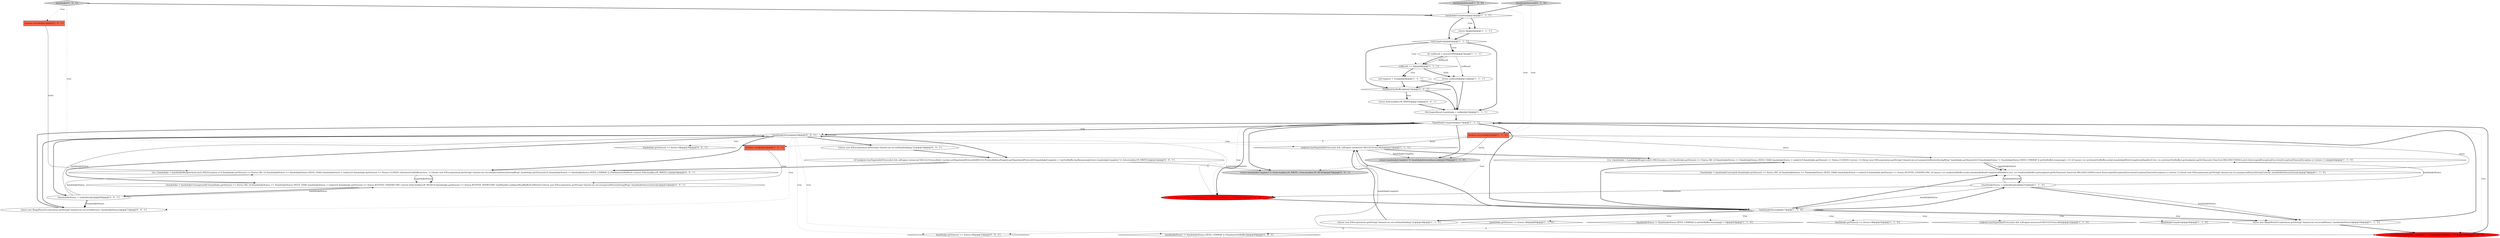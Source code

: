 digraph {
2 [style = filled, label = "sniComplete = true@@@9@@@['1', '1', '1']", fillcolor = white, shape = ellipse image = "AAA0AAABBB1BBB"];
41 [style = filled, label = "{try {handshake = handshakeWrap(write)}catch (SSLException e) if (handshake.getStatus() == Status.OK) {if (handshakeStatus == HandshakeStatus.NEED_TASK) handshakeStatus = tasks()}if (handshake.getStatus() == Status.CLOSED) {flush(netOutBuffer)return -1}{throw new IOException(sm.getString(\"channel.nio.ssl.unexpectedStatusDuringWrap\",handshake.getStatus()))}if (handshakeStatus != HandshakeStatus.NEED_UNWRAP || (!flush(netOutBuffer))) {return SelectionKey.OP_WRITE}}@@@29@@@['0', '0', '1']", fillcolor = white, shape = ellipse image = "AAA0AAABBB3BBB"];
38 [style = filled, label = "{if (endpoint.hasNegotiableProtocols() && sslEngine instanceof SSLUtil.ProtocolInfo) {socket.setNegotiatedProtocol(((SSLUtil.ProtocolInfo)sslEngine).getNegotiatedProtocol())}handshakeComplete = !netOutBuffer.hasRemaining()return handshakeComplete? 0: SelectionKey.OP_WRITE}@@@22@@@['0', '0', '1']", fillcolor = white, shape = ellipse image = "AAA0AAABBB3BBB"];
7 [style = filled, label = "{try {handshake = handshakeWrap()}catch (SSLException e) if (handshake.getStatus() == Status.OK) {if (handshakeStatus == HandshakeStatus.NEED_TASK) handshakeStatus = tasks()}if (handshake.getStatus() == Status.CLOSED) {return -1}{throw new IOException(sm.getString(\"channel.nio.ssl.unexpectedStatusDuringWrap\",handshake.getStatus()))}if (handshakeStatus != HandshakeStatus.NEED_UNWRAP || netOutBuffer.remaining() > 0) {if (async) {sc.write(netOutBuffer,socket,handshakeWriteCompletionHandler)}{try {sc.write(netOutBuffer).get(endpoint.getSoTimeout(),TimeUnit.MILLISECONDS)}catch (InterruptedException|ExecutionException|TimeoutException e) }return 1}}@@@44@@@['1', '1', '0']", fillcolor = white, shape = ellipse image = "AAA0AAABBB1BBB"];
20 [style = filled, label = "{handshakeStatus = tasks()break}@@@102@@@['1', '1', '0']", fillcolor = white, shape = ellipse image = "AAA0AAABBB1BBB"];
16 [style = filled, label = "sniResult == 0@@@8@@@['1', '1', '1']", fillcolor = white, shape = diamond image = "AAA0AAABBB1BBB"];
5 [style = filled, label = "endpoint.hasNegotiableProtocols() && sslEngine instanceof SSLUtil.ProtocolInfo@@@23@@@['1', '1', '1']", fillcolor = white, shape = diamond image = "AAA0AAABBB1BBB"];
33 [style = filled, label = "handshake['0', '0', '1']", fillcolor = lightgray, shape = diamond image = "AAA0AAABBB3BBB"];
28 [style = filled, label = "throw new IllegalStateException(sm.getString(\"channel.nio.ssl.invalidStatus\",handshakeStatus))@@@73@@@['0', '0', '1']", fillcolor = white, shape = ellipse image = "AAA0AAABBB3BBB"];
37 [style = filled, label = "handshake.getStatus() == Status.OK@@@39@@@['0', '0', '1']", fillcolor = white, shape = diamond image = "AAA0AAABBB3BBB"];
25 [style = filled, label = "return 0@@@4@@@['1', '1', '1']", fillcolor = white, shape = ellipse image = "AAA0AAABBB1BBB"];
36 [style = filled, label = "handshake.getStatus() == Status.OK@@@55@@@['0', '0', '1']", fillcolor = white, shape = diamond image = "AAA0AAABBB3BBB"];
29 [style = filled, label = "return SelectionKey.OP_WRITE@@@15@@@['0', '0', '1']", fillcolor = white, shape = ellipse image = "AAA0AAABBB3BBB"];
14 [style = filled, label = "log.debug(\"Handshake complete (\" + handshakeComplete + \"(\")@@@109@@@['1', '0', '0']", fillcolor = red, shape = ellipse image = "AAA1AAABBB1BBB"];
17 [style = filled, label = "endpoint.hasNegotiableProtocols() && sslEngine instanceof SSLUtil.ProtocolInfo@@@22@@@['1', '1', '0']", fillcolor = white, shape = diamond image = "AAA0AAABBB1BBB"];
18 [style = filled, label = "throw new IllegalStateException(sm.getString(\"channel.nio.ssl.invalidStatus\",handshakeStatus))@@@106@@@['1', '1', '0']", fillcolor = white, shape = ellipse image = "AAA0AAABBB1BBB"];
21 [style = filled, label = "boolean async@@@2@@@['1', '1', '0']", fillcolor = tomato, shape = box image = "AAA0AAABBB1BBB"];
40 [style = filled, label = "handshakeStatus@@@18@@@['0', '0', '1']", fillcolor = white, shape = diamond image = "AAA0AAABBB3BBB"];
31 [style = filled, label = "{handshakeStatus = tasks()break}@@@69@@@['0', '0', '1']", fillcolor = white, shape = ellipse image = "AAA0AAABBB3BBB"];
8 [style = filled, label = "SSLEngineResult handshake = null@@@16@@@['1', '1', '1']", fillcolor = white, shape = ellipse image = "AAA0AAABBB1BBB"];
19 [style = filled, label = "handshakeComplete@@@26@@@['1', '1', '0']", fillcolor = white, shape = diamond image = "AAA0AAABBB1BBB"];
23 [style = filled, label = "return sniResult@@@12@@@['1', '1', '1']", fillcolor = white, shape = ellipse image = "AAA0AAABBB1BBB"];
24 [style = filled, label = "handshakeStatus@@@17@@@['1', '1', '0']", fillcolor = white, shape = diamond image = "AAA0AAABBB1BBB"];
39 [style = filled, label = "handshakeStatus != HandshakeStatus.NEED_UNWRAP || (!flush(netOutBuffer))@@@49@@@['0', '0', '1']", fillcolor = white, shape = diamond image = "AAA0AAABBB3BBB"];
10 [style = filled, label = "return handshakeComplete? 0: handshakeInternal(async)@@@109@@@['1', '1', '0']", fillcolor = lightgray, shape = ellipse image = "AAA0AAABBB1BBB"];
11 [style = filled, label = "log.debug(\"Handshake status (\" + handshakeStatus + \"(\")@@@17@@@['1', '0', '0']", fillcolor = red, shape = ellipse image = "AAA1AAABBB1BBB"];
30 [style = filled, label = "return handshakeComplete? 0: (SelectionKey.OP_WRITE | SelectionKey.OP_READ)@@@76@@@['0', '0', '1']", fillcolor = lightgray, shape = ellipse image = "AAA0AAABBB3BBB"];
26 [style = filled, label = "handshakeInternal['0', '1', '0']", fillcolor = lightgray, shape = diamond image = "AAA0AAABBB2BBB"];
27 [style = filled, label = "!flush(netOutBuffer)@@@15@@@['0', '0', '1']", fillcolor = white, shape = diamond image = "AAA0AAABBB3BBB"];
32 [style = filled, label = "boolean write@@@2@@@['0', '0', '1']", fillcolor = tomato, shape = box image = "AAA0AAABBB3BBB"];
35 [style = filled, label = "{throw new IOException(sm.getString(\"channel.nio.ssl.notHandshaking\"))}@@@19@@@['0', '0', '1']", fillcolor = white, shape = ellipse image = "AAA0AAABBB3BBB"];
6 [style = filled, label = "{handshake = handshakeUnwrap()if (handshake.getStatus() == Status.OK) {if (handshakeStatus == HandshakeStatus.NEED_TASK) handshakeStatus = tasks()}if (handshake.getStatus() == Status.BUFFER_UNDERFLOW) {if (async) {sc.read(netInBuffer,socket,handshakeReadCompletionHandler)}{try {sc.read(netInBuffer).get(endpoint.getSoTimeout(),TimeUnit.MILLISECONDS)}catch (InterruptedException|ExecutionException|TimeoutException e) }return 1}{throw new IOException(sm.getString(\"channel.nio.ssl.unexpectedStatusDuringUnwrap\",handshakeStatus))}break}@@@78@@@['1', '1', '0']", fillcolor = white, shape = ellipse image = "AAA0AAABBB1BBB"];
1 [style = filled, label = "!sniComplete@@@6@@@['1', '1', '1']", fillcolor = white, shape = diamond image = "AAA0AAABBB1BBB"];
42 [style = filled, label = "{handshake = handshakeUnwrap(read)if (handshake.getStatus() == Status.OK) {if (handshakeStatus == HandshakeStatus.NEED_TASK) handshakeStatus = tasks()}if (handshake.getStatus() == Status.BUFFER_UNDERFLOW) {return SelectionKey.OP_READ}if (handshake.getStatus() == Status.BUFFER_OVERFLOW) {bufHandler.configureReadBufferForWrite()}{throw new IOException(sm.getString(\"channel.nio.ssl.unexpectedStatusDuringWrap\",handshakeStatus))}break}@@@53@@@['0', '0', '1']", fillcolor = white, shape = ellipse image = "AAA0AAABBB3BBB"];
12 [style = filled, label = "handshakeStatus != HandshakeStatus.NEED_UNWRAP || netOutBuffer.remaining() > 0@@@63@@@['1', '1', '0']", fillcolor = white, shape = diamond image = "AAA0AAABBB1BBB"];
15 [style = filled, label = "handshakeComplete@@@3@@@['1', '1', '1']", fillcolor = white, shape = diamond image = "AAA0AAABBB1BBB"];
3 [style = filled, label = "{throw new IOException(sm.getString(\"channel.nio.ssl.notHandshaking\"))}@@@18@@@['1', '1', '0']", fillcolor = white, shape = ellipse image = "AAA0AAABBB1BBB"];
4 [style = filled, label = "!handshakeComplete@@@17@@@['1', '1', '1']", fillcolor = white, shape = diamond image = "AAA0AAABBB1BBB"];
0 [style = filled, label = "handshakeInternal['1', '0', '0']", fillcolor = lightgray, shape = diamond image = "AAA0AAABBB1BBB"];
22 [style = filled, label = "int sniResult = processSNI()@@@7@@@['1', '1', '1']", fillcolor = white, shape = ellipse image = "AAA0AAABBB1BBB"];
13 [style = filled, label = "handshake.getStatus() == Status.OK@@@54@@@['1', '1', '0']", fillcolor = white, shape = diamond image = "AAA0AAABBB1BBB"];
34 [style = filled, label = "boolean read@@@2@@@['0', '0', '1']", fillcolor = tomato, shape = box image = "AAA0AAABBB3BBB"];
9 [style = filled, label = "handshake.getStatus() == Status.OK@@@80@@@['1', '1', '0']", fillcolor = white, shape = diamond image = "AAA0AAABBB1BBB"];
9->36 [style = dashed, label="0"];
21->7 [style = solid, label="async"];
24->12 [style = dotted, label="true"];
40->39 [style = dotted, label="true"];
25->1 [style = bold, label=""];
11->40 [style = dashed, label="0"];
15->25 [style = bold, label=""];
24->17 [style = dotted, label="true"];
20->7 [style = solid, label="handshakeStatus"];
1->27 [style = bold, label=""];
40->28 [style = dotted, label="true"];
40->5 [style = dotted, label="true"];
38->41 [style = bold, label=""];
7->6 [style = solid, label="handshakeStatus"];
16->23 [style = dotted, label="false"];
40->36 [style = dotted, label="true"];
40->38 [style = bold, label=""];
21->10 [style = solid, label="async"];
40->37 [style = dotted, label="true"];
0->15 [style = bold, label=""];
3->5 [style = bold, label=""];
28->4 [style = bold, label=""];
0->21 [style = dotted, label="true"];
20->6 [style = solid, label="handshakeStatus"];
26->15 [style = bold, label=""];
4->24 [style = dotted, label="true"];
40->31 [style = bold, label=""];
8->4 [style = bold, label=""];
22->16 [style = solid, label="sniResult"];
35->38 [style = bold, label=""];
38->30 [style = solid, label="handshakeComplete"];
33->15 [style = bold, label=""];
33->32 [style = dotted, label="true"];
1->22 [style = dotted, label="true"];
5->14 [style = solid, label="handshakeComplete"];
42->31 [style = bold, label=""];
23->8 [style = bold, label=""];
24->18 [style = bold, label=""];
24->5 [style = bold, label=""];
24->20 [style = bold, label=""];
20->18 [style = bold, label=""];
20->11 [style = solid, label="handshakeStatus"];
18->4 [style = bold, label=""];
31->40 [style = solid, label="handshakeStatus"];
27->29 [style = dotted, label="true"];
32->41 [style = solid, label="write"];
7->6 [style = bold, label=""];
2->27 [style = bold, label=""];
5->7 [style = bold, label=""];
24->19 [style = dotted, label="true"];
31->28 [style = bold, label=""];
27->29 [style = bold, label=""];
22->23 [style = solid, label="sniResult"];
24->7 [style = bold, label=""];
21->5 [style = solid, label="async"];
24->3 [style = bold, label=""];
27->8 [style = bold, label=""];
24->18 [style = dotted, label="true"];
12->39 [style = dashed, label="0"];
14->4 [style = bold, label=""];
24->13 [style = dotted, label="true"];
4->10 [style = bold, label=""];
4->24 [style = bold, label=""];
1->8 [style = bold, label=""];
40->35 [style = bold, label=""];
21->34 [style = dashed, label="0"];
20->24 [style = solid, label="handshakeStatus"];
22->16 [style = bold, label=""];
4->11 [style = dotted, label="true"];
16->23 [style = bold, label=""];
34->42 [style = solid, label="read"];
11->24 [style = bold, label=""];
5->10 [style = solid, label="handshakeComplete"];
6->20 [style = bold, label=""];
31->28 [style = solid, label="handshakeStatus"];
10->30 [style = dashed, label="0"];
31->41 [style = solid, label="handshakeStatus"];
41->42 [style = solid, label="handshakeStatus"];
1->16 [style = dotted, label="true"];
31->42 [style = solid, label="handshakeStatus"];
15->25 [style = dotted, label="true"];
15->1 [style = bold, label=""];
4->40 [style = bold, label=""];
29->8 [style = bold, label=""];
16->2 [style = dotted, label="true"];
23->27 [style = bold, label=""];
4->40 [style = dotted, label="true"];
33->34 [style = dotted, label="true"];
24->9 [style = dotted, label="true"];
40->28 [style = bold, label=""];
4->14 [style = dotted, label="true"];
16->2 [style = bold, label=""];
1->22 [style = bold, label=""];
4->30 [style = bold, label=""];
26->21 [style = dotted, label="true"];
40->41 [style = bold, label=""];
4->11 [style = bold, label=""];
24->6 [style = bold, label=""];
18->14 [style = bold, label=""];
40->42 [style = bold, label=""];
21->6 [style = solid, label="async"];
2->8 [style = bold, label=""];
41->42 [style = bold, label=""];
20->18 [style = solid, label="handshakeStatus"];
}
